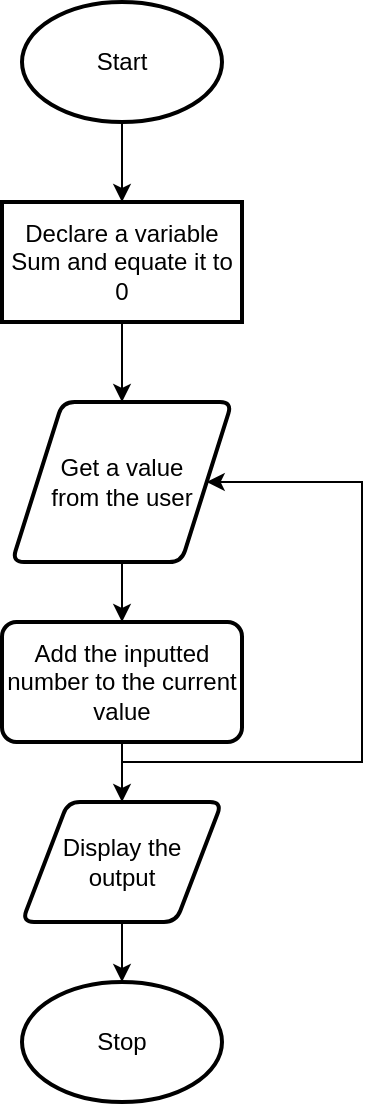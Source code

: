 <mxfile version="24.7.7">
  <diagram name="Page-1" id="xBGUBwGE6hRbUcBns2iN">
    <mxGraphModel dx="1188" dy="688" grid="1" gridSize="10" guides="1" tooltips="1" connect="1" arrows="1" fold="1" page="1" pageScale="1" pageWidth="850" pageHeight="1100" math="0" shadow="0">
      <root>
        <mxCell id="0" />
        <mxCell id="1" parent="0" />
        <mxCell id="JDtejok1dp9pRjPnZoOh-22" value="" style="edgeStyle=orthogonalEdgeStyle;rounded=0;orthogonalLoop=1;jettySize=auto;html=1;" edge="1" parent="1" source="JDtejok1dp9pRjPnZoOh-20" target="JDtejok1dp9pRjPnZoOh-21">
          <mxGeometry relative="1" as="geometry" />
        </mxCell>
        <mxCell id="JDtejok1dp9pRjPnZoOh-20" value="Start" style="strokeWidth=2;html=1;shape=mxgraph.flowchart.start_1;whiteSpace=wrap;" vertex="1" parent="1">
          <mxGeometry x="150" y="60" width="100" height="60" as="geometry" />
        </mxCell>
        <mxCell id="JDtejok1dp9pRjPnZoOh-24" value="" style="edgeStyle=orthogonalEdgeStyle;rounded=0;orthogonalLoop=1;jettySize=auto;html=1;" edge="1" parent="1" source="JDtejok1dp9pRjPnZoOh-21" target="JDtejok1dp9pRjPnZoOh-23">
          <mxGeometry relative="1" as="geometry" />
        </mxCell>
        <mxCell id="JDtejok1dp9pRjPnZoOh-21" value="Declare a variable Sum and equate it to 0" style="whiteSpace=wrap;html=1;strokeWidth=2;" vertex="1" parent="1">
          <mxGeometry x="140" y="160" width="120" height="60" as="geometry" />
        </mxCell>
        <mxCell id="JDtejok1dp9pRjPnZoOh-26" value="" style="edgeStyle=orthogonalEdgeStyle;rounded=0;orthogonalLoop=1;jettySize=auto;html=1;" edge="1" parent="1" source="JDtejok1dp9pRjPnZoOh-23" target="JDtejok1dp9pRjPnZoOh-25">
          <mxGeometry relative="1" as="geometry" />
        </mxCell>
        <mxCell id="JDtejok1dp9pRjPnZoOh-23" value="Get a value &lt;br&gt;from the user" style="shape=parallelogram;html=1;strokeWidth=2;perimeter=parallelogramPerimeter;whiteSpace=wrap;rounded=1;arcSize=12;size=0.23;" vertex="1" parent="1">
          <mxGeometry x="145" y="260" width="110" height="80" as="geometry" />
        </mxCell>
        <mxCell id="JDtejok1dp9pRjPnZoOh-28" value="" style="edgeStyle=orthogonalEdgeStyle;rounded=0;orthogonalLoop=1;jettySize=auto;html=1;" edge="1" parent="1" source="JDtejok1dp9pRjPnZoOh-25" target="JDtejok1dp9pRjPnZoOh-27">
          <mxGeometry relative="1" as="geometry" />
        </mxCell>
        <mxCell id="JDtejok1dp9pRjPnZoOh-33" style="edgeStyle=orthogonalEdgeStyle;rounded=0;orthogonalLoop=1;jettySize=auto;html=1;entryX=1;entryY=0.5;entryDx=0;entryDy=0;" edge="1" parent="1" target="JDtejok1dp9pRjPnZoOh-23">
          <mxGeometry relative="1" as="geometry">
            <mxPoint x="370" y="300" as="targetPoint" />
            <mxPoint x="200" y="440" as="sourcePoint" />
            <Array as="points">
              <mxPoint x="320" y="440" />
              <mxPoint x="320" y="300" />
            </Array>
          </mxGeometry>
        </mxCell>
        <mxCell id="JDtejok1dp9pRjPnZoOh-25" value="Add the inputted number to the current value" style="whiteSpace=wrap;html=1;strokeWidth=2;rounded=1;arcSize=12;" vertex="1" parent="1">
          <mxGeometry x="140" y="370" width="120" height="60" as="geometry" />
        </mxCell>
        <mxCell id="JDtejok1dp9pRjPnZoOh-30" value="" style="edgeStyle=orthogonalEdgeStyle;rounded=0;orthogonalLoop=1;jettySize=auto;html=1;" edge="1" parent="1" source="JDtejok1dp9pRjPnZoOh-27" target="JDtejok1dp9pRjPnZoOh-29">
          <mxGeometry relative="1" as="geometry" />
        </mxCell>
        <mxCell id="JDtejok1dp9pRjPnZoOh-27" value="Display the &lt;br&gt;output" style="shape=parallelogram;html=1;strokeWidth=2;perimeter=parallelogramPerimeter;whiteSpace=wrap;rounded=1;arcSize=12;size=0.23;" vertex="1" parent="1">
          <mxGeometry x="150" y="460" width="100" height="60" as="geometry" />
        </mxCell>
        <mxCell id="JDtejok1dp9pRjPnZoOh-29" value="Stop" style="strokeWidth=2;html=1;shape=mxgraph.flowchart.start_1;whiteSpace=wrap;" vertex="1" parent="1">
          <mxGeometry x="150" y="550" width="100" height="60" as="geometry" />
        </mxCell>
      </root>
    </mxGraphModel>
  </diagram>
</mxfile>
